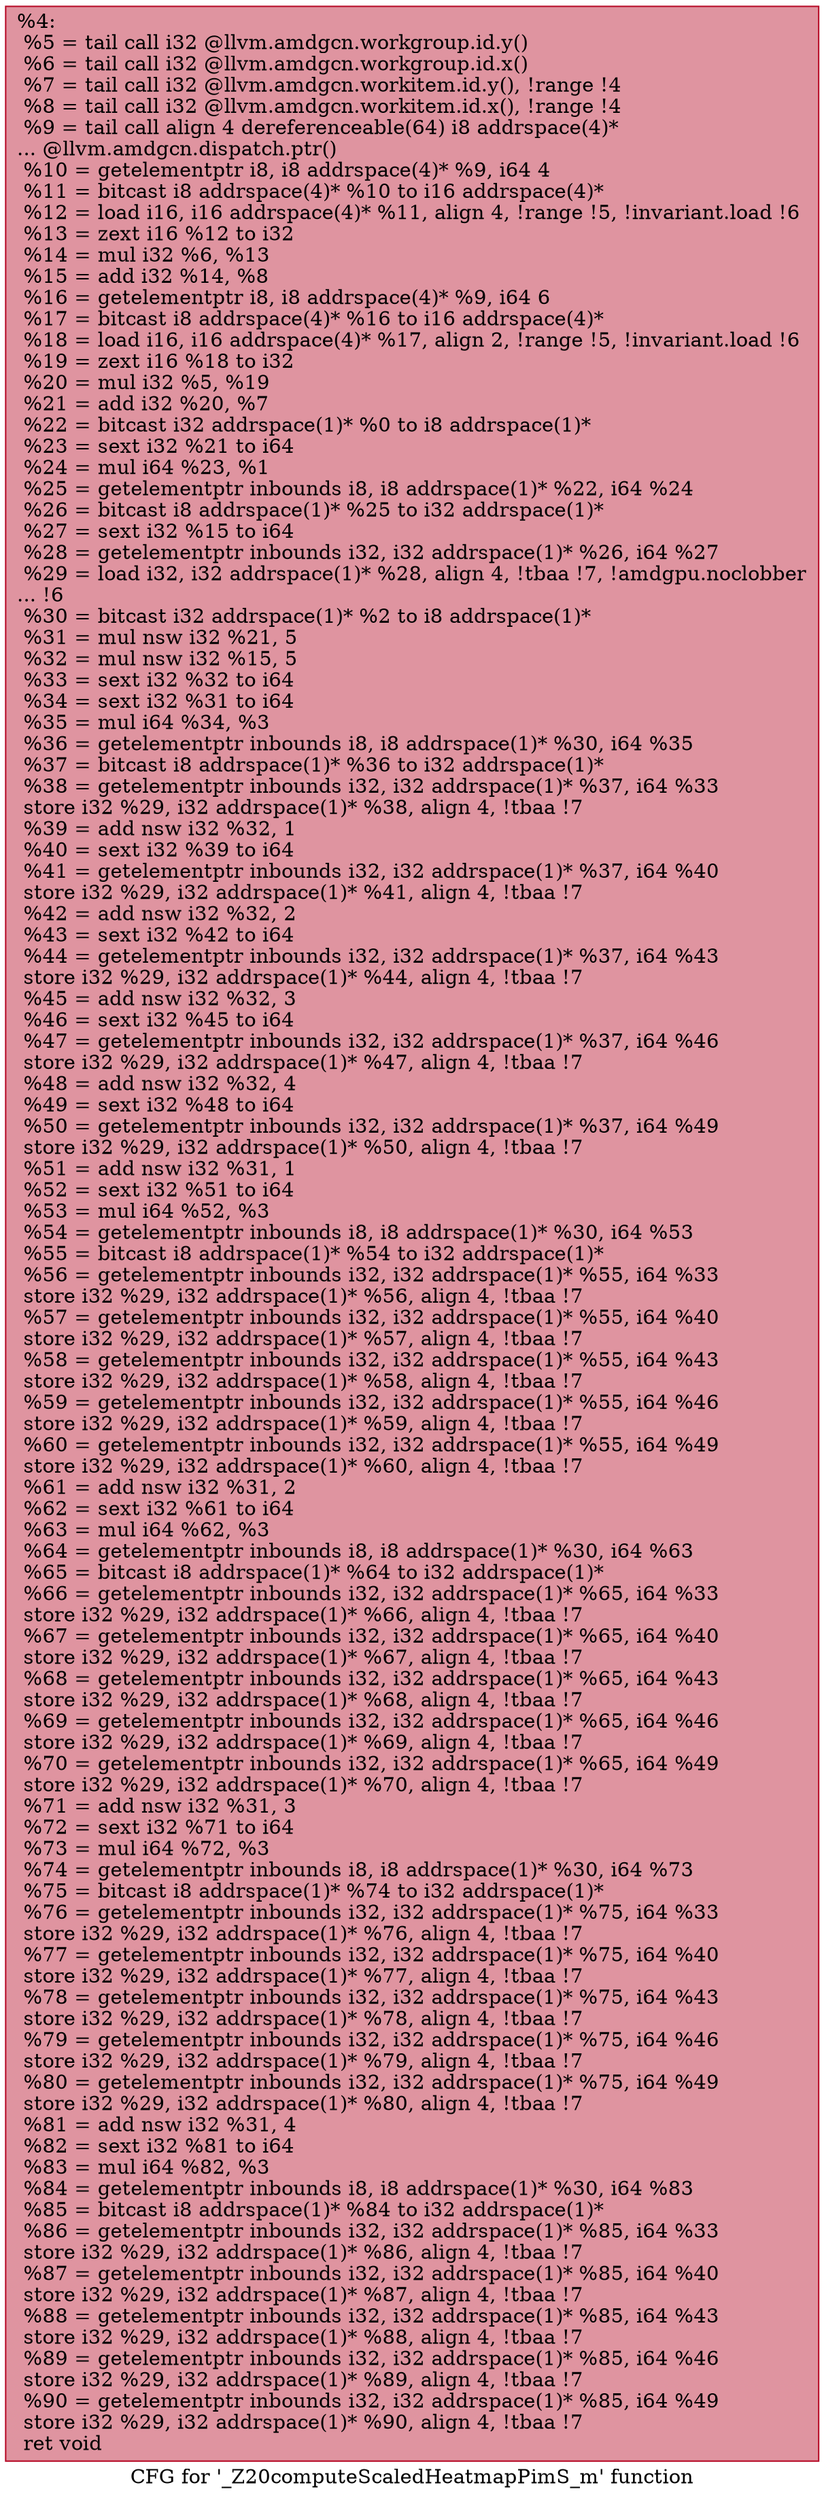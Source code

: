 digraph "CFG for '_Z20computeScaledHeatmapPimS_m' function" {
	label="CFG for '_Z20computeScaledHeatmapPimS_m' function";

	Node0x4fab3b0 [shape=record,color="#b70d28ff", style=filled, fillcolor="#b70d2870",label="{%4:\l  %5 = tail call i32 @llvm.amdgcn.workgroup.id.y()\l  %6 = tail call i32 @llvm.amdgcn.workgroup.id.x()\l  %7 = tail call i32 @llvm.amdgcn.workitem.id.y(), !range !4\l  %8 = tail call i32 @llvm.amdgcn.workitem.id.x(), !range !4\l  %9 = tail call align 4 dereferenceable(64) i8 addrspace(4)*\l... @llvm.amdgcn.dispatch.ptr()\l  %10 = getelementptr i8, i8 addrspace(4)* %9, i64 4\l  %11 = bitcast i8 addrspace(4)* %10 to i16 addrspace(4)*\l  %12 = load i16, i16 addrspace(4)* %11, align 4, !range !5, !invariant.load !6\l  %13 = zext i16 %12 to i32\l  %14 = mul i32 %6, %13\l  %15 = add i32 %14, %8\l  %16 = getelementptr i8, i8 addrspace(4)* %9, i64 6\l  %17 = bitcast i8 addrspace(4)* %16 to i16 addrspace(4)*\l  %18 = load i16, i16 addrspace(4)* %17, align 2, !range !5, !invariant.load !6\l  %19 = zext i16 %18 to i32\l  %20 = mul i32 %5, %19\l  %21 = add i32 %20, %7\l  %22 = bitcast i32 addrspace(1)* %0 to i8 addrspace(1)*\l  %23 = sext i32 %21 to i64\l  %24 = mul i64 %23, %1\l  %25 = getelementptr inbounds i8, i8 addrspace(1)* %22, i64 %24\l  %26 = bitcast i8 addrspace(1)* %25 to i32 addrspace(1)*\l  %27 = sext i32 %15 to i64\l  %28 = getelementptr inbounds i32, i32 addrspace(1)* %26, i64 %27\l  %29 = load i32, i32 addrspace(1)* %28, align 4, !tbaa !7, !amdgpu.noclobber\l... !6\l  %30 = bitcast i32 addrspace(1)* %2 to i8 addrspace(1)*\l  %31 = mul nsw i32 %21, 5\l  %32 = mul nsw i32 %15, 5\l  %33 = sext i32 %32 to i64\l  %34 = sext i32 %31 to i64\l  %35 = mul i64 %34, %3\l  %36 = getelementptr inbounds i8, i8 addrspace(1)* %30, i64 %35\l  %37 = bitcast i8 addrspace(1)* %36 to i32 addrspace(1)*\l  %38 = getelementptr inbounds i32, i32 addrspace(1)* %37, i64 %33\l  store i32 %29, i32 addrspace(1)* %38, align 4, !tbaa !7\l  %39 = add nsw i32 %32, 1\l  %40 = sext i32 %39 to i64\l  %41 = getelementptr inbounds i32, i32 addrspace(1)* %37, i64 %40\l  store i32 %29, i32 addrspace(1)* %41, align 4, !tbaa !7\l  %42 = add nsw i32 %32, 2\l  %43 = sext i32 %42 to i64\l  %44 = getelementptr inbounds i32, i32 addrspace(1)* %37, i64 %43\l  store i32 %29, i32 addrspace(1)* %44, align 4, !tbaa !7\l  %45 = add nsw i32 %32, 3\l  %46 = sext i32 %45 to i64\l  %47 = getelementptr inbounds i32, i32 addrspace(1)* %37, i64 %46\l  store i32 %29, i32 addrspace(1)* %47, align 4, !tbaa !7\l  %48 = add nsw i32 %32, 4\l  %49 = sext i32 %48 to i64\l  %50 = getelementptr inbounds i32, i32 addrspace(1)* %37, i64 %49\l  store i32 %29, i32 addrspace(1)* %50, align 4, !tbaa !7\l  %51 = add nsw i32 %31, 1\l  %52 = sext i32 %51 to i64\l  %53 = mul i64 %52, %3\l  %54 = getelementptr inbounds i8, i8 addrspace(1)* %30, i64 %53\l  %55 = bitcast i8 addrspace(1)* %54 to i32 addrspace(1)*\l  %56 = getelementptr inbounds i32, i32 addrspace(1)* %55, i64 %33\l  store i32 %29, i32 addrspace(1)* %56, align 4, !tbaa !7\l  %57 = getelementptr inbounds i32, i32 addrspace(1)* %55, i64 %40\l  store i32 %29, i32 addrspace(1)* %57, align 4, !tbaa !7\l  %58 = getelementptr inbounds i32, i32 addrspace(1)* %55, i64 %43\l  store i32 %29, i32 addrspace(1)* %58, align 4, !tbaa !7\l  %59 = getelementptr inbounds i32, i32 addrspace(1)* %55, i64 %46\l  store i32 %29, i32 addrspace(1)* %59, align 4, !tbaa !7\l  %60 = getelementptr inbounds i32, i32 addrspace(1)* %55, i64 %49\l  store i32 %29, i32 addrspace(1)* %60, align 4, !tbaa !7\l  %61 = add nsw i32 %31, 2\l  %62 = sext i32 %61 to i64\l  %63 = mul i64 %62, %3\l  %64 = getelementptr inbounds i8, i8 addrspace(1)* %30, i64 %63\l  %65 = bitcast i8 addrspace(1)* %64 to i32 addrspace(1)*\l  %66 = getelementptr inbounds i32, i32 addrspace(1)* %65, i64 %33\l  store i32 %29, i32 addrspace(1)* %66, align 4, !tbaa !7\l  %67 = getelementptr inbounds i32, i32 addrspace(1)* %65, i64 %40\l  store i32 %29, i32 addrspace(1)* %67, align 4, !tbaa !7\l  %68 = getelementptr inbounds i32, i32 addrspace(1)* %65, i64 %43\l  store i32 %29, i32 addrspace(1)* %68, align 4, !tbaa !7\l  %69 = getelementptr inbounds i32, i32 addrspace(1)* %65, i64 %46\l  store i32 %29, i32 addrspace(1)* %69, align 4, !tbaa !7\l  %70 = getelementptr inbounds i32, i32 addrspace(1)* %65, i64 %49\l  store i32 %29, i32 addrspace(1)* %70, align 4, !tbaa !7\l  %71 = add nsw i32 %31, 3\l  %72 = sext i32 %71 to i64\l  %73 = mul i64 %72, %3\l  %74 = getelementptr inbounds i8, i8 addrspace(1)* %30, i64 %73\l  %75 = bitcast i8 addrspace(1)* %74 to i32 addrspace(1)*\l  %76 = getelementptr inbounds i32, i32 addrspace(1)* %75, i64 %33\l  store i32 %29, i32 addrspace(1)* %76, align 4, !tbaa !7\l  %77 = getelementptr inbounds i32, i32 addrspace(1)* %75, i64 %40\l  store i32 %29, i32 addrspace(1)* %77, align 4, !tbaa !7\l  %78 = getelementptr inbounds i32, i32 addrspace(1)* %75, i64 %43\l  store i32 %29, i32 addrspace(1)* %78, align 4, !tbaa !7\l  %79 = getelementptr inbounds i32, i32 addrspace(1)* %75, i64 %46\l  store i32 %29, i32 addrspace(1)* %79, align 4, !tbaa !7\l  %80 = getelementptr inbounds i32, i32 addrspace(1)* %75, i64 %49\l  store i32 %29, i32 addrspace(1)* %80, align 4, !tbaa !7\l  %81 = add nsw i32 %31, 4\l  %82 = sext i32 %81 to i64\l  %83 = mul i64 %82, %3\l  %84 = getelementptr inbounds i8, i8 addrspace(1)* %30, i64 %83\l  %85 = bitcast i8 addrspace(1)* %84 to i32 addrspace(1)*\l  %86 = getelementptr inbounds i32, i32 addrspace(1)* %85, i64 %33\l  store i32 %29, i32 addrspace(1)* %86, align 4, !tbaa !7\l  %87 = getelementptr inbounds i32, i32 addrspace(1)* %85, i64 %40\l  store i32 %29, i32 addrspace(1)* %87, align 4, !tbaa !7\l  %88 = getelementptr inbounds i32, i32 addrspace(1)* %85, i64 %43\l  store i32 %29, i32 addrspace(1)* %88, align 4, !tbaa !7\l  %89 = getelementptr inbounds i32, i32 addrspace(1)* %85, i64 %46\l  store i32 %29, i32 addrspace(1)* %89, align 4, !tbaa !7\l  %90 = getelementptr inbounds i32, i32 addrspace(1)* %85, i64 %49\l  store i32 %29, i32 addrspace(1)* %90, align 4, !tbaa !7\l  ret void\l}"];
}
